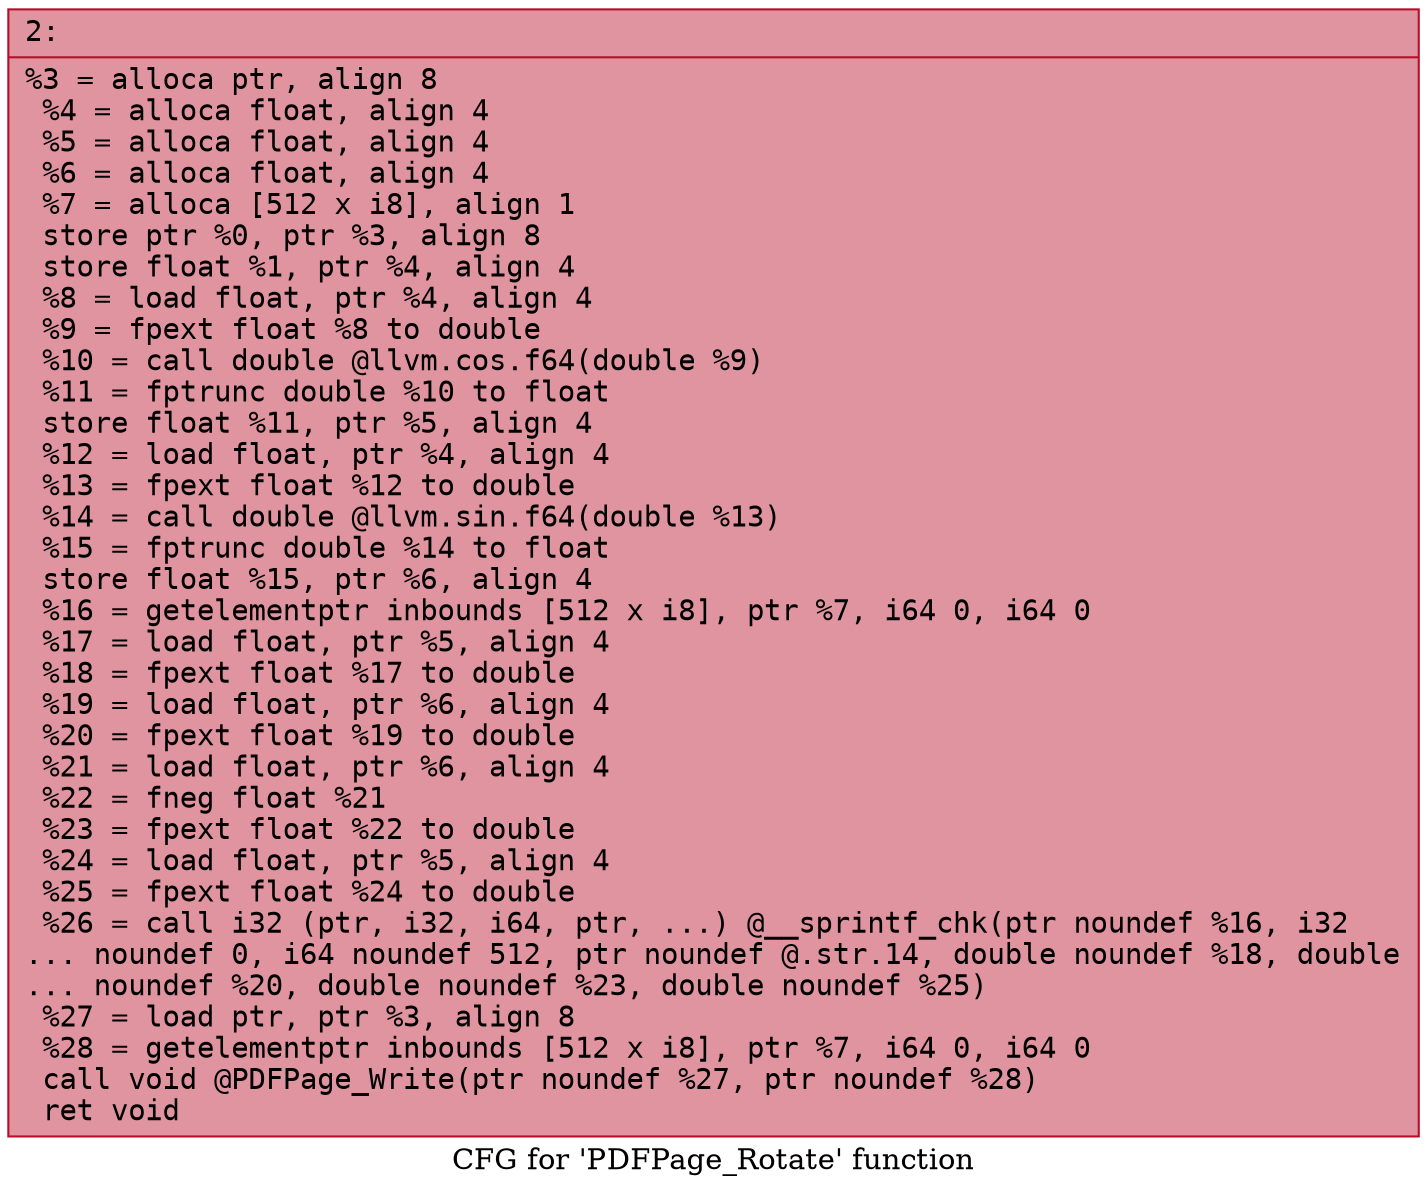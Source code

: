 digraph "CFG for 'PDFPage_Rotate' function" {
	label="CFG for 'PDFPage_Rotate' function";

	Node0x6000005294f0 [shape=record,color="#b70d28ff", style=filled, fillcolor="#b70d2870" fontname="Courier",label="{2:\l|  %3 = alloca ptr, align 8\l  %4 = alloca float, align 4\l  %5 = alloca float, align 4\l  %6 = alloca float, align 4\l  %7 = alloca [512 x i8], align 1\l  store ptr %0, ptr %3, align 8\l  store float %1, ptr %4, align 4\l  %8 = load float, ptr %4, align 4\l  %9 = fpext float %8 to double\l  %10 = call double @llvm.cos.f64(double %9)\l  %11 = fptrunc double %10 to float\l  store float %11, ptr %5, align 4\l  %12 = load float, ptr %4, align 4\l  %13 = fpext float %12 to double\l  %14 = call double @llvm.sin.f64(double %13)\l  %15 = fptrunc double %14 to float\l  store float %15, ptr %6, align 4\l  %16 = getelementptr inbounds [512 x i8], ptr %7, i64 0, i64 0\l  %17 = load float, ptr %5, align 4\l  %18 = fpext float %17 to double\l  %19 = load float, ptr %6, align 4\l  %20 = fpext float %19 to double\l  %21 = load float, ptr %6, align 4\l  %22 = fneg float %21\l  %23 = fpext float %22 to double\l  %24 = load float, ptr %5, align 4\l  %25 = fpext float %24 to double\l  %26 = call i32 (ptr, i32, i64, ptr, ...) @__sprintf_chk(ptr noundef %16, i32\l... noundef 0, i64 noundef 512, ptr noundef @.str.14, double noundef %18, double\l... noundef %20, double noundef %23, double noundef %25)\l  %27 = load ptr, ptr %3, align 8\l  %28 = getelementptr inbounds [512 x i8], ptr %7, i64 0, i64 0\l  call void @PDFPage_Write(ptr noundef %27, ptr noundef %28)\l  ret void\l}"];
}
